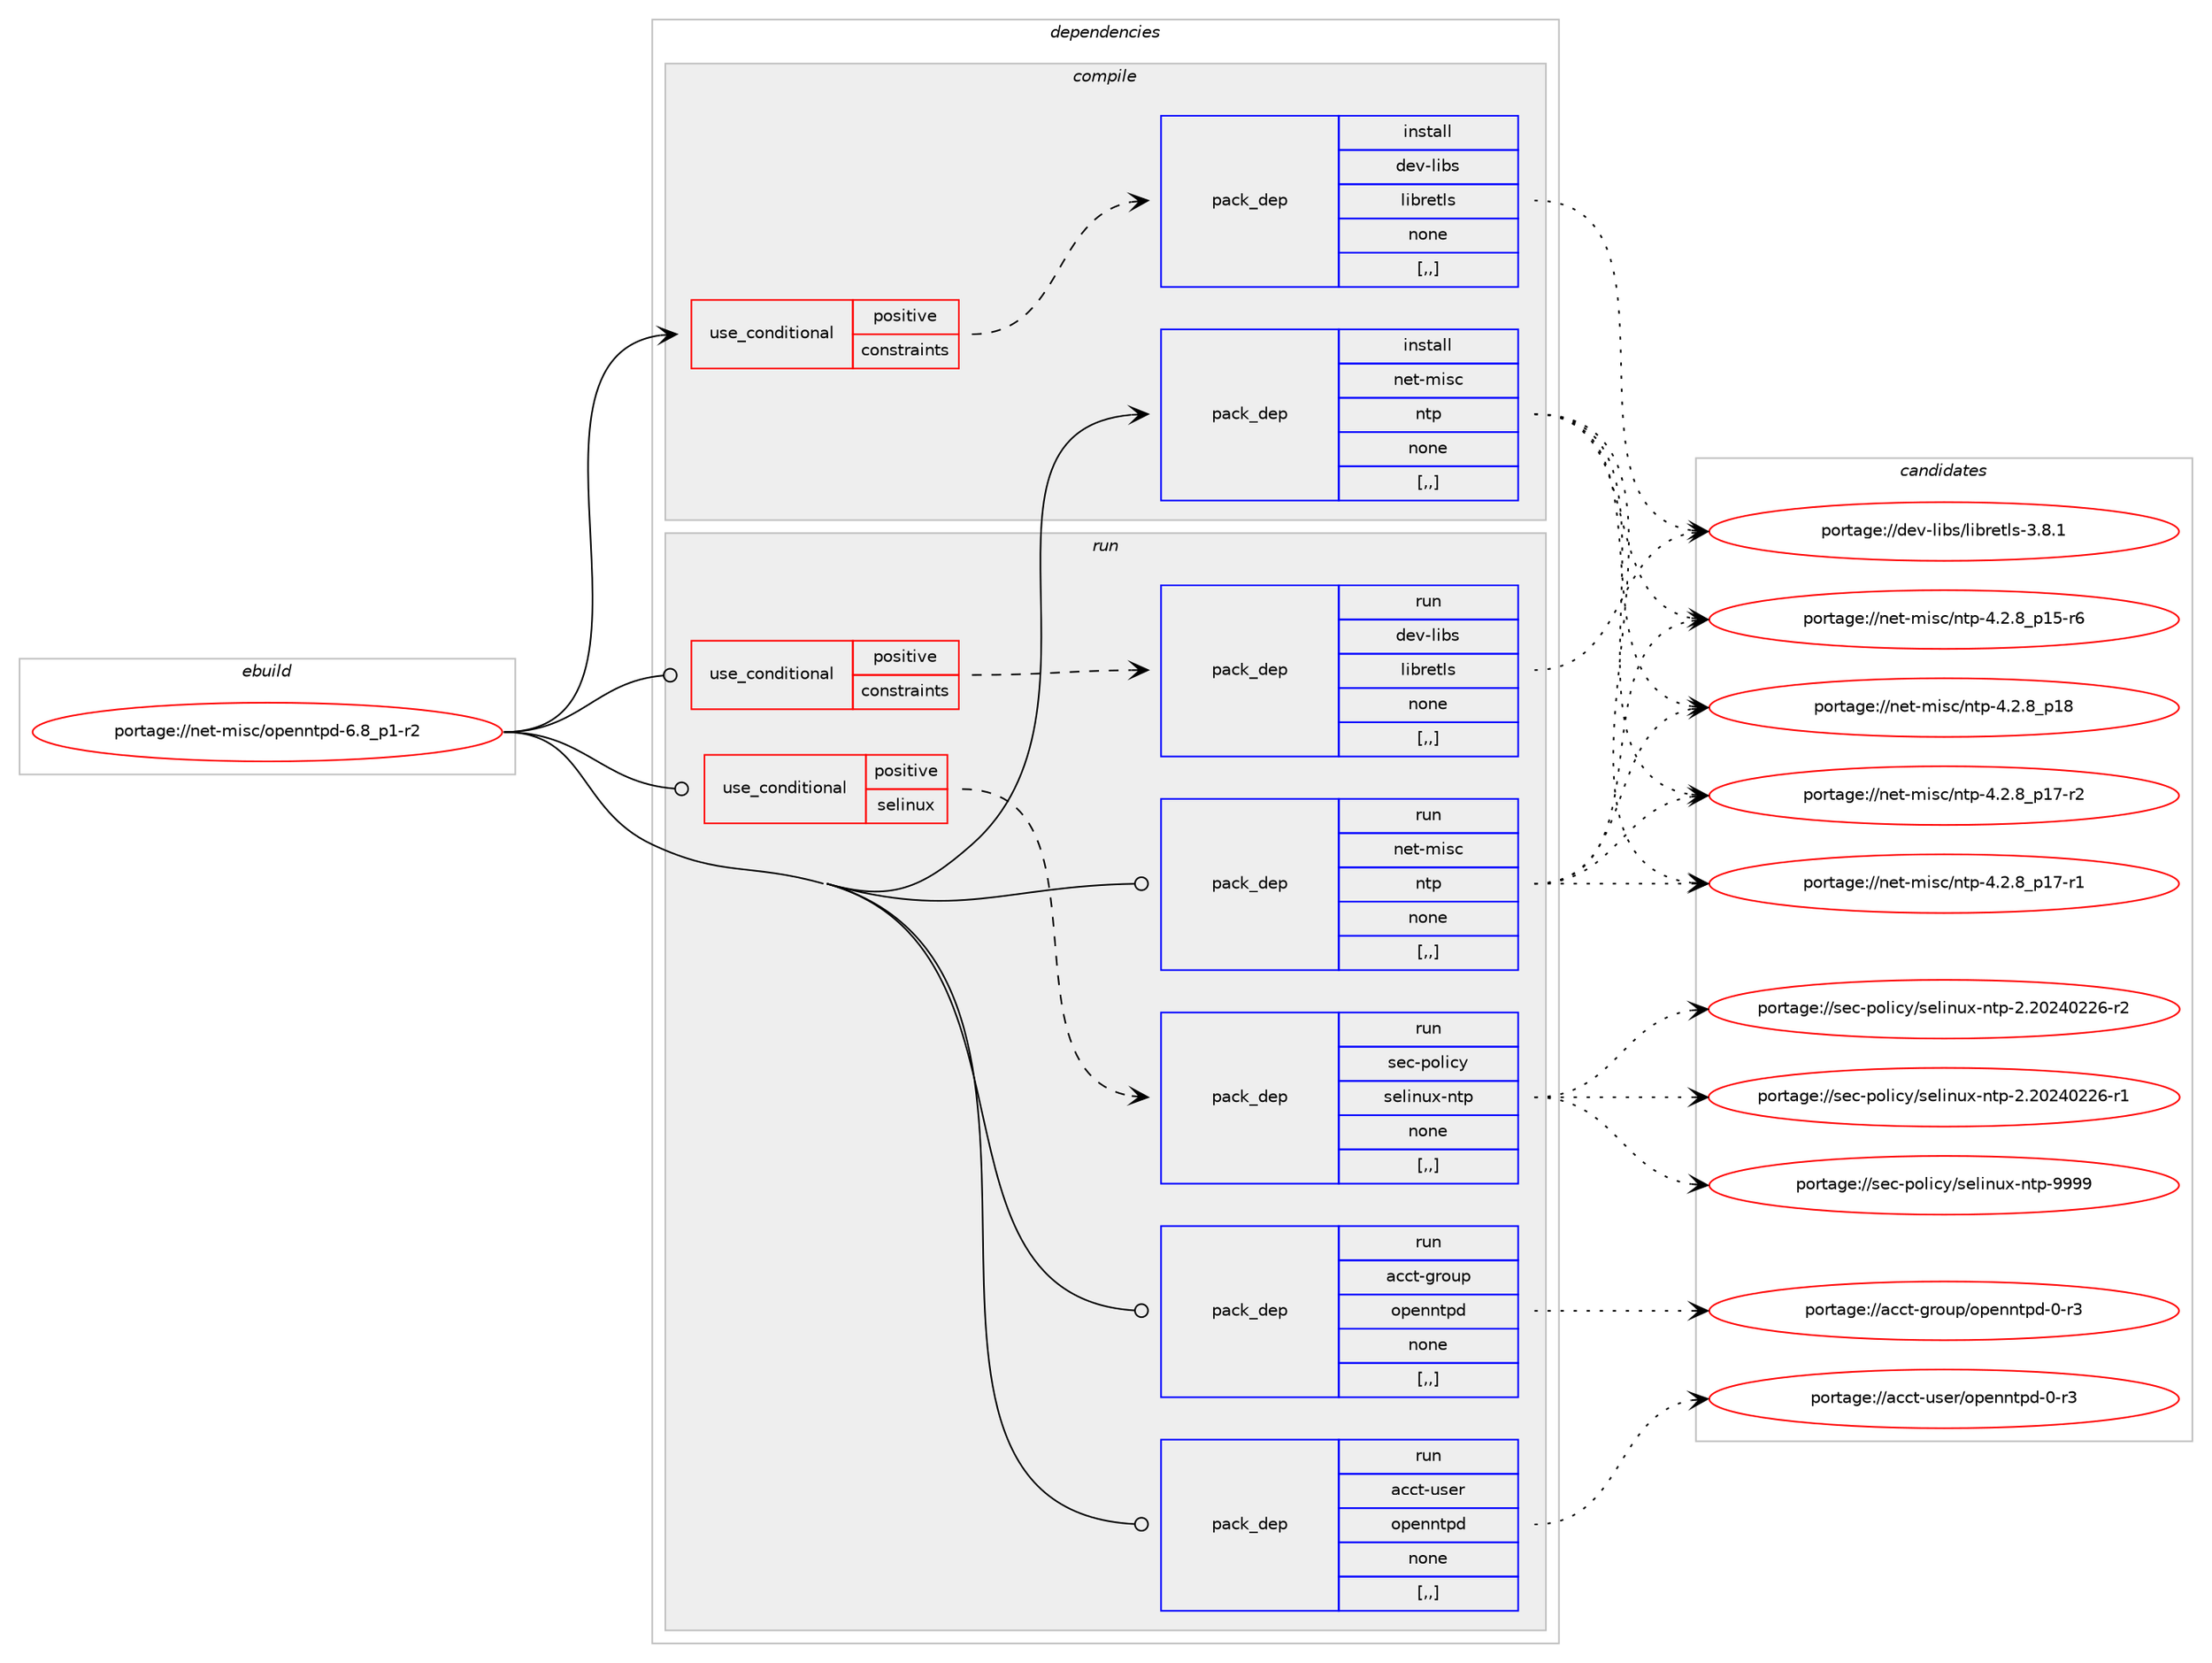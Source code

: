 digraph prolog {

# *************
# Graph options
# *************

newrank=true;
concentrate=true;
compound=true;
graph [rankdir=LR,fontname=Helvetica,fontsize=10,ranksep=1.5];#, ranksep=2.5, nodesep=0.2];
edge  [arrowhead=vee];
node  [fontname=Helvetica,fontsize=10];

# **********
# The ebuild
# **********

subgraph cluster_leftcol {
color=gray;
label=<<i>ebuild</i>>;
id [label="portage://net-misc/openntpd-6.8_p1-r2", color=red, width=4, href="../net-misc/openntpd-6.8_p1-r2.svg"];
}

# ****************
# The dependencies
# ****************

subgraph cluster_midcol {
color=gray;
label=<<i>dependencies</i>>;
subgraph cluster_compile {
fillcolor="#eeeeee";
style=filled;
label=<<i>compile</i>>;
subgraph cond98347 {
dependency373542 [label=<<TABLE BORDER="0" CELLBORDER="1" CELLSPACING="0" CELLPADDING="4"><TR><TD ROWSPAN="3" CELLPADDING="10">use_conditional</TD></TR><TR><TD>positive</TD></TR><TR><TD>constraints</TD></TR></TABLE>>, shape=none, color=red];
subgraph pack272518 {
dependency373543 [label=<<TABLE BORDER="0" CELLBORDER="1" CELLSPACING="0" CELLPADDING="4" WIDTH="220"><TR><TD ROWSPAN="6" CELLPADDING="30">pack_dep</TD></TR><TR><TD WIDTH="110">install</TD></TR><TR><TD>dev-libs</TD></TR><TR><TD>libretls</TD></TR><TR><TD>none</TD></TR><TR><TD>[,,]</TD></TR></TABLE>>, shape=none, color=blue];
}
dependency373542:e -> dependency373543:w [weight=20,style="dashed",arrowhead="vee"];
}
id:e -> dependency373542:w [weight=20,style="solid",arrowhead="vee"];
subgraph pack272519 {
dependency373544 [label=<<TABLE BORDER="0" CELLBORDER="1" CELLSPACING="0" CELLPADDING="4" WIDTH="220"><TR><TD ROWSPAN="6" CELLPADDING="30">pack_dep</TD></TR><TR><TD WIDTH="110">install</TD></TR><TR><TD>net-misc</TD></TR><TR><TD>ntp</TD></TR><TR><TD>none</TD></TR><TR><TD>[,,]</TD></TR></TABLE>>, shape=none, color=blue];
}
id:e -> dependency373544:w [weight=20,style="solid",arrowhead="vee"];
}
subgraph cluster_compileandrun {
fillcolor="#eeeeee";
style=filled;
label=<<i>compile and run</i>>;
}
subgraph cluster_run {
fillcolor="#eeeeee";
style=filled;
label=<<i>run</i>>;
subgraph cond98348 {
dependency373545 [label=<<TABLE BORDER="0" CELLBORDER="1" CELLSPACING="0" CELLPADDING="4"><TR><TD ROWSPAN="3" CELLPADDING="10">use_conditional</TD></TR><TR><TD>positive</TD></TR><TR><TD>constraints</TD></TR></TABLE>>, shape=none, color=red];
subgraph pack272520 {
dependency373546 [label=<<TABLE BORDER="0" CELLBORDER="1" CELLSPACING="0" CELLPADDING="4" WIDTH="220"><TR><TD ROWSPAN="6" CELLPADDING="30">pack_dep</TD></TR><TR><TD WIDTH="110">run</TD></TR><TR><TD>dev-libs</TD></TR><TR><TD>libretls</TD></TR><TR><TD>none</TD></TR><TR><TD>[,,]</TD></TR></TABLE>>, shape=none, color=blue];
}
dependency373545:e -> dependency373546:w [weight=20,style="dashed",arrowhead="vee"];
}
id:e -> dependency373545:w [weight=20,style="solid",arrowhead="odot"];
subgraph cond98349 {
dependency373547 [label=<<TABLE BORDER="0" CELLBORDER="1" CELLSPACING="0" CELLPADDING="4"><TR><TD ROWSPAN="3" CELLPADDING="10">use_conditional</TD></TR><TR><TD>positive</TD></TR><TR><TD>selinux</TD></TR></TABLE>>, shape=none, color=red];
subgraph pack272521 {
dependency373548 [label=<<TABLE BORDER="0" CELLBORDER="1" CELLSPACING="0" CELLPADDING="4" WIDTH="220"><TR><TD ROWSPAN="6" CELLPADDING="30">pack_dep</TD></TR><TR><TD WIDTH="110">run</TD></TR><TR><TD>sec-policy</TD></TR><TR><TD>selinux-ntp</TD></TR><TR><TD>none</TD></TR><TR><TD>[,,]</TD></TR></TABLE>>, shape=none, color=blue];
}
dependency373547:e -> dependency373548:w [weight=20,style="dashed",arrowhead="vee"];
}
id:e -> dependency373547:w [weight=20,style="solid",arrowhead="odot"];
subgraph pack272522 {
dependency373549 [label=<<TABLE BORDER="0" CELLBORDER="1" CELLSPACING="0" CELLPADDING="4" WIDTH="220"><TR><TD ROWSPAN="6" CELLPADDING="30">pack_dep</TD></TR><TR><TD WIDTH="110">run</TD></TR><TR><TD>acct-group</TD></TR><TR><TD>openntpd</TD></TR><TR><TD>none</TD></TR><TR><TD>[,,]</TD></TR></TABLE>>, shape=none, color=blue];
}
id:e -> dependency373549:w [weight=20,style="solid",arrowhead="odot"];
subgraph pack272523 {
dependency373550 [label=<<TABLE BORDER="0" CELLBORDER="1" CELLSPACING="0" CELLPADDING="4" WIDTH="220"><TR><TD ROWSPAN="6" CELLPADDING="30">pack_dep</TD></TR><TR><TD WIDTH="110">run</TD></TR><TR><TD>acct-user</TD></TR><TR><TD>openntpd</TD></TR><TR><TD>none</TD></TR><TR><TD>[,,]</TD></TR></TABLE>>, shape=none, color=blue];
}
id:e -> dependency373550:w [weight=20,style="solid",arrowhead="odot"];
subgraph pack272524 {
dependency373551 [label=<<TABLE BORDER="0" CELLBORDER="1" CELLSPACING="0" CELLPADDING="4" WIDTH="220"><TR><TD ROWSPAN="6" CELLPADDING="30">pack_dep</TD></TR><TR><TD WIDTH="110">run</TD></TR><TR><TD>net-misc</TD></TR><TR><TD>ntp</TD></TR><TR><TD>none</TD></TR><TR><TD>[,,]</TD></TR></TABLE>>, shape=none, color=blue];
}
id:e -> dependency373551:w [weight=20,style="solid",arrowhead="odot"];
}
}

# **************
# The candidates
# **************

subgraph cluster_choices {
rank=same;
color=gray;
label=<<i>candidates</i>>;

subgraph choice272518 {
color=black;
nodesep=1;
choice10010111845108105981154710810598114101116108115455146564649 [label="portage://dev-libs/libretls-3.8.1", color=red, width=4,href="../dev-libs/libretls-3.8.1.svg"];
dependency373543:e -> choice10010111845108105981154710810598114101116108115455146564649:w [style=dotted,weight="100"];
}
subgraph choice272519 {
color=black;
nodesep=1;
choice110101116451091051159947110116112455246504656951124956 [label="portage://net-misc/ntp-4.2.8_p18", color=red, width=4,href="../net-misc/ntp-4.2.8_p18.svg"];
choice1101011164510910511599471101161124552465046569511249554511450 [label="portage://net-misc/ntp-4.2.8_p17-r2", color=red, width=4,href="../net-misc/ntp-4.2.8_p17-r2.svg"];
choice1101011164510910511599471101161124552465046569511249554511449 [label="portage://net-misc/ntp-4.2.8_p17-r1", color=red, width=4,href="../net-misc/ntp-4.2.8_p17-r1.svg"];
choice1101011164510910511599471101161124552465046569511249534511454 [label="portage://net-misc/ntp-4.2.8_p15-r6", color=red, width=4,href="../net-misc/ntp-4.2.8_p15-r6.svg"];
dependency373544:e -> choice110101116451091051159947110116112455246504656951124956:w [style=dotted,weight="100"];
dependency373544:e -> choice1101011164510910511599471101161124552465046569511249554511450:w [style=dotted,weight="100"];
dependency373544:e -> choice1101011164510910511599471101161124552465046569511249554511449:w [style=dotted,weight="100"];
dependency373544:e -> choice1101011164510910511599471101161124552465046569511249534511454:w [style=dotted,weight="100"];
}
subgraph choice272520 {
color=black;
nodesep=1;
choice10010111845108105981154710810598114101116108115455146564649 [label="portage://dev-libs/libretls-3.8.1", color=red, width=4,href="../dev-libs/libretls-3.8.1.svg"];
dependency373546:e -> choice10010111845108105981154710810598114101116108115455146564649:w [style=dotted,weight="100"];
}
subgraph choice272521 {
color=black;
nodesep=1;
choice11510199451121111081059912147115101108105110117120451101161124557575757 [label="portage://sec-policy/selinux-ntp-9999", color=red, width=4,href="../sec-policy/selinux-ntp-9999.svg"];
choice115101994511211110810599121471151011081051101171204511011611245504650485052485050544511450 [label="portage://sec-policy/selinux-ntp-2.20240226-r2", color=red, width=4,href="../sec-policy/selinux-ntp-2.20240226-r2.svg"];
choice115101994511211110810599121471151011081051101171204511011611245504650485052485050544511449 [label="portage://sec-policy/selinux-ntp-2.20240226-r1", color=red, width=4,href="../sec-policy/selinux-ntp-2.20240226-r1.svg"];
dependency373548:e -> choice11510199451121111081059912147115101108105110117120451101161124557575757:w [style=dotted,weight="100"];
dependency373548:e -> choice115101994511211110810599121471151011081051101171204511011611245504650485052485050544511450:w [style=dotted,weight="100"];
dependency373548:e -> choice115101994511211110810599121471151011081051101171204511011611245504650485052485050544511449:w [style=dotted,weight="100"];
}
subgraph choice272522 {
color=black;
nodesep=1;
choice979999116451031141111171124711111210111011011611210045484511451 [label="portage://acct-group/openntpd-0-r3", color=red, width=4,href="../acct-group/openntpd-0-r3.svg"];
dependency373549:e -> choice979999116451031141111171124711111210111011011611210045484511451:w [style=dotted,weight="100"];
}
subgraph choice272523 {
color=black;
nodesep=1;
choice979999116451171151011144711111210111011011611210045484511451 [label="portage://acct-user/openntpd-0-r3", color=red, width=4,href="../acct-user/openntpd-0-r3.svg"];
dependency373550:e -> choice979999116451171151011144711111210111011011611210045484511451:w [style=dotted,weight="100"];
}
subgraph choice272524 {
color=black;
nodesep=1;
choice110101116451091051159947110116112455246504656951124956 [label="portage://net-misc/ntp-4.2.8_p18", color=red, width=4,href="../net-misc/ntp-4.2.8_p18.svg"];
choice1101011164510910511599471101161124552465046569511249554511450 [label="portage://net-misc/ntp-4.2.8_p17-r2", color=red, width=4,href="../net-misc/ntp-4.2.8_p17-r2.svg"];
choice1101011164510910511599471101161124552465046569511249554511449 [label="portage://net-misc/ntp-4.2.8_p17-r1", color=red, width=4,href="../net-misc/ntp-4.2.8_p17-r1.svg"];
choice1101011164510910511599471101161124552465046569511249534511454 [label="portage://net-misc/ntp-4.2.8_p15-r6", color=red, width=4,href="../net-misc/ntp-4.2.8_p15-r6.svg"];
dependency373551:e -> choice110101116451091051159947110116112455246504656951124956:w [style=dotted,weight="100"];
dependency373551:e -> choice1101011164510910511599471101161124552465046569511249554511450:w [style=dotted,weight="100"];
dependency373551:e -> choice1101011164510910511599471101161124552465046569511249554511449:w [style=dotted,weight="100"];
dependency373551:e -> choice1101011164510910511599471101161124552465046569511249534511454:w [style=dotted,weight="100"];
}
}

}
